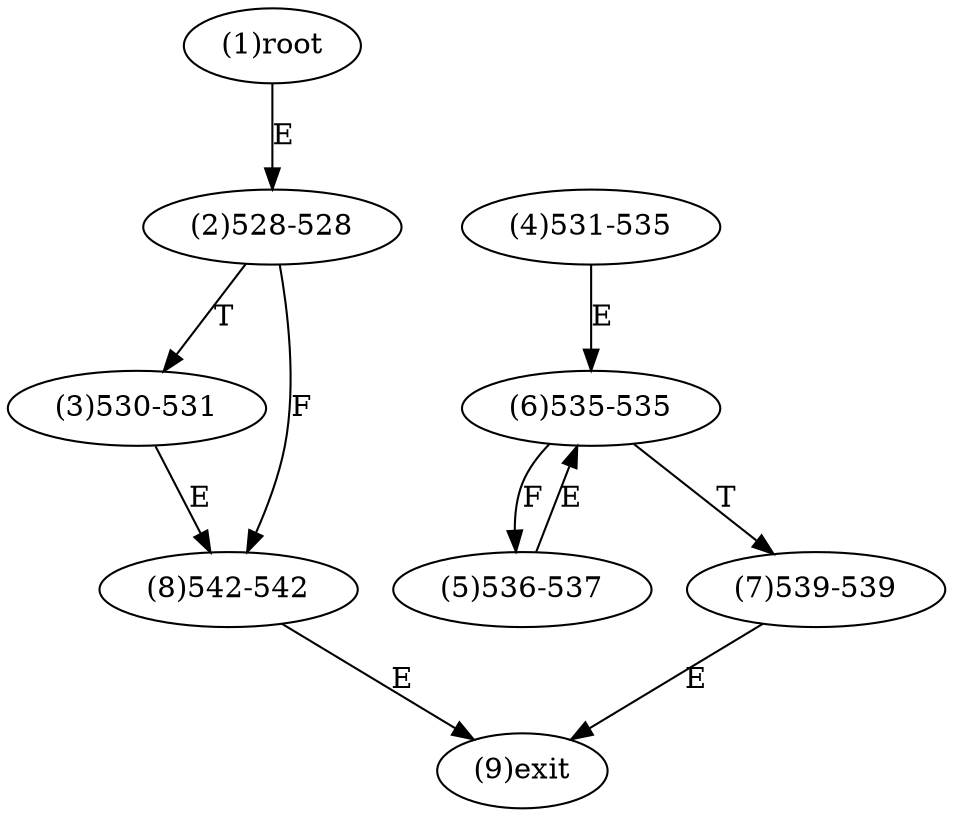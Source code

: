 digraph "" { 
1[ label="(1)root"];
2[ label="(2)528-528"];
3[ label="(3)530-531"];
4[ label="(4)531-535"];
5[ label="(5)536-537"];
6[ label="(6)535-535"];
7[ label="(7)539-539"];
8[ label="(8)542-542"];
9[ label="(9)exit"];
1->2[ label="E"];
2->8[ label="F"];
2->3[ label="T"];
3->8[ label="E"];
4->6[ label="E"];
5->6[ label="E"];
6->5[ label="F"];
6->7[ label="T"];
7->9[ label="E"];
8->9[ label="E"];
}